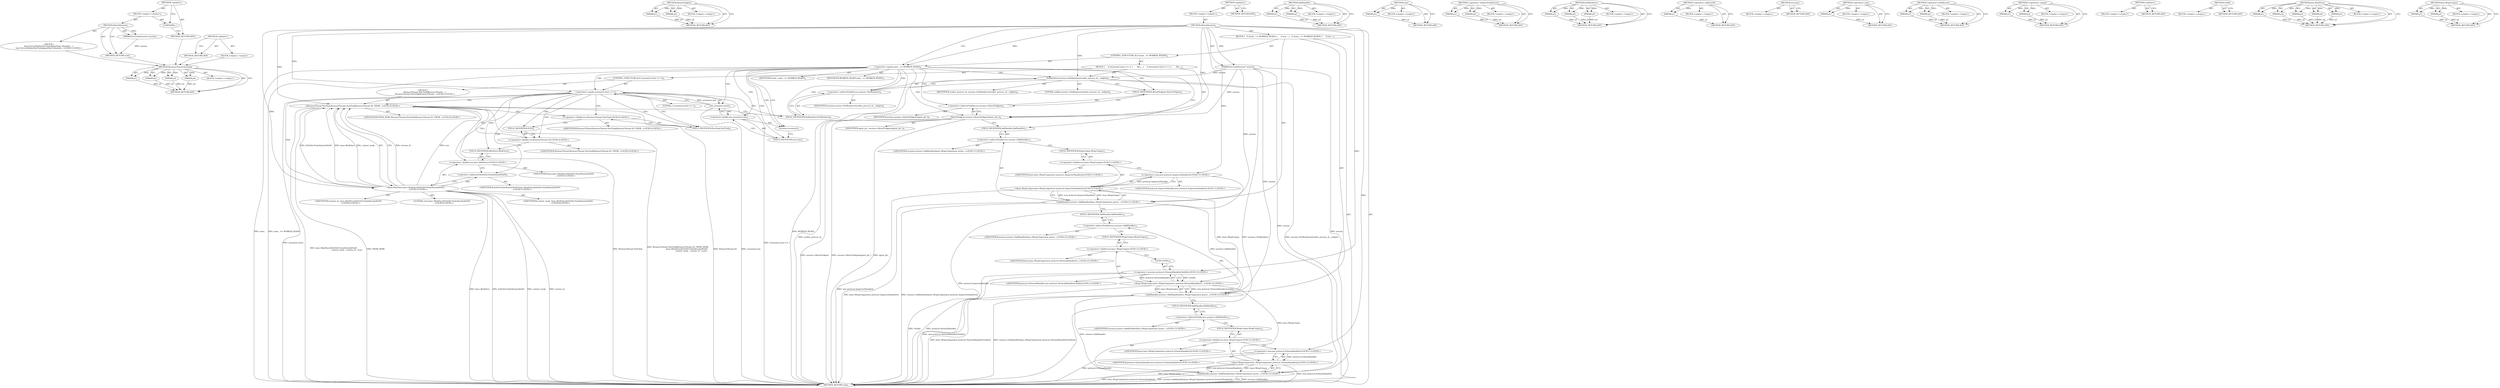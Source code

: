 digraph "&lt;global&gt;" {
vulnerable_131 [label=<(METHOD,BrowserThread.PostTask)>];
vulnerable_132 [label=<(PARAM,p1)>];
vulnerable_133 [label=<(PARAM,p2)>];
vulnerable_134 [label=<(PARAM,p3)>];
vulnerable_135 [label=<(PARAM,p4)>];
vulnerable_136 [label=<(BLOCK,&lt;empty&gt;,&lt;empty&gt;)>];
vulnerable_137 [label=<(METHOD_RETURN,ANY)>];
vulnerable_161 [label=<(METHOD,AttachToAgent)>];
vulnerable_162 [label=<(PARAM,p1)>];
vulnerable_163 [label=<(PARAM,p2)>];
vulnerable_164 [label=<(BLOCK,&lt;empty&gt;,&lt;empty&gt;)>];
vulnerable_165 [label=<(METHOD_RETURN,ANY)>];
vulnerable_6 [label=<(METHOD,&lt;global&gt;)<SUB>1</SUB>>];
vulnerable_7 [label=<(BLOCK,&lt;empty&gt;,&lt;empty&gt;)<SUB>1</SUB>>];
vulnerable_8 [label=<(METHOD,AttachSession)<SUB>1</SUB>>];
vulnerable_9 [label=<(PARAM,DevToolsSession* session)<SUB>1</SUB>>];
vulnerable_10 [label=<(BLOCK,{
   if (state_ == WORKER_READY) {
     if (ses...,{
   if (state_ == WORKER_READY) {
     if (ses...)<SUB>1</SUB>>];
vulnerable_11 [label=<(CONTROL_STRUCTURE,IF,if (state_ == WORKER_READY))<SUB>2</SUB>>];
vulnerable_12 [label=<(&lt;operator&gt;.equals,state_ == WORKER_READY)<SUB>2</SUB>>];
vulnerable_13 [label=<(IDENTIFIER,state_,state_ == WORKER_READY)<SUB>2</SUB>>];
vulnerable_14 [label=<(IDENTIFIER,WORKER_READY,state_ == WORKER_READY)<SUB>2</SUB>>];
vulnerable_15 [label=<(BLOCK,{
     if (sessions().size() == 1) {
       Bro...,{
     if (sessions().size() == 1) {
       Bro...)<SUB>2</SUB>>];
vulnerable_16 [label=<(CONTROL_STRUCTURE,IF,if (sessions().size() == 1))<SUB>3</SUB>>];
vulnerable_17 [label=<(&lt;operator&gt;.equals,sessions().size() == 1)<SUB>3</SUB>>];
vulnerable_18 [label=<(size,sessions().size())<SUB>3</SUB>>];
vulnerable_19 [label=<(&lt;operator&gt;.fieldAccess,sessions().size)<SUB>3</SUB>>];
vulnerable_20 [label=<(sessions,sessions())<SUB>3</SUB>>];
vulnerable_21 [label=<(FIELD_IDENTIFIER,size,size)<SUB>3</SUB>>];
vulnerable_22 [label=<(LITERAL,1,sessions().size() == 1)<SUB>3</SUB>>];
vulnerable_23 [label="<(BLOCK,{
       BrowserThread::PostTask(BrowserThread:...,{
       BrowserThread::PostTask(BrowserThread:...)<SUB>3</SUB>>"];
vulnerable_24 [label="<(BrowserThread.PostTask,BrowserThread::PostTask(BrowserThread::IO, FROM...)<SUB>4</SUB>>"];
vulnerable_25 [label="<(&lt;operator&gt;.fieldAccess,BrowserThread::PostTask)<SUB>4</SUB>>"];
vulnerable_26 [label="<(IDENTIFIER,BrowserThread,BrowserThread::PostTask(BrowserThread::IO, FROM...)<SUB>4</SUB>>"];
vulnerable_27 [label=<(FIELD_IDENTIFIER,PostTask,PostTask)<SUB>4</SUB>>];
vulnerable_28 [label="<(&lt;operator&gt;.fieldAccess,BrowserThread::IO)<SUB>4</SUB>>"];
vulnerable_29 [label="<(IDENTIFIER,BrowserThread,BrowserThread::PostTask(BrowserThread::IO, FROM...)<SUB>4</SUB>>"];
vulnerable_30 [label=<(FIELD_IDENTIFIER,IO,IO)<SUB>4</SUB>>];
vulnerable_31 [label="<(IDENTIFIER,FROM_HERE,BrowserThread::PostTask(BrowserThread::IO, FROM...)<SUB>4</SUB>>"];
vulnerable_32 [label="<(base.BindOnce,base::BindOnce(&amp;SetDevToolsAttachedOnIO,
      ...)<SUB>5</SUB>>"];
vulnerable_33 [label="<(&lt;operator&gt;.fieldAccess,base::BindOnce)<SUB>5</SUB>>"];
vulnerable_34 [label="<(IDENTIFIER,base,base::BindOnce(&amp;SetDevToolsAttachedOnIO,
      ...)<SUB>5</SUB>>"];
vulnerable_35 [label=<(FIELD_IDENTIFIER,BindOnce,BindOnce)<SUB>5</SUB>>];
vulnerable_36 [label=<(&lt;operator&gt;.addressOf,&amp;SetDevToolsAttachedOnIO)<SUB>5</SUB>>];
vulnerable_37 [label="<(IDENTIFIER,SetDevToolsAttachedOnIO,base::BindOnce(&amp;SetDevToolsAttachedOnIO,
      ...)<SUB>5</SUB>>"];
vulnerable_38 [label="<(IDENTIFIER,context_weak_,base::BindOnce(&amp;SetDevToolsAttachedOnIO,
      ...)<SUB>6</SUB>>"];
vulnerable_39 [label="<(IDENTIFIER,version_id_,base::BindOnce(&amp;SetDevToolsAttachedOnIO,
      ...)<SUB>6</SUB>>"];
vulnerable_40 [label="<(LITERAL,true,base::BindOnce(&amp;SetDevToolsAttachedOnIO,
      ...)<SUB>6</SUB>>"];
vulnerable_41 [label=<(SetRenderer,session-&gt;SetRenderer(worker_process_id_, nullptr))<SUB>8</SUB>>];
vulnerable_42 [label=<(&lt;operator&gt;.indirectFieldAccess,session-&gt;SetRenderer)<SUB>8</SUB>>];
vulnerable_43 [label=<(IDENTIFIER,session,session-&gt;SetRenderer(worker_process_id_, nullptr))<SUB>8</SUB>>];
vulnerable_44 [label=<(FIELD_IDENTIFIER,SetRenderer,SetRenderer)<SUB>8</SUB>>];
vulnerable_45 [label=<(IDENTIFIER,worker_process_id_,session-&gt;SetRenderer(worker_process_id_, nullptr))<SUB>8</SUB>>];
vulnerable_46 [label=<(LITERAL,nullptr,session-&gt;SetRenderer(worker_process_id_, nullptr))<SUB>8</SUB>>];
vulnerable_47 [label=<(AttachToAgent,session-&gt;AttachToAgent(agent_ptr_))<SUB>9</SUB>>];
vulnerable_48 [label=<(&lt;operator&gt;.indirectFieldAccess,session-&gt;AttachToAgent)<SUB>9</SUB>>];
vulnerable_49 [label=<(IDENTIFIER,session,session-&gt;AttachToAgent(agent_ptr_))<SUB>9</SUB>>];
vulnerable_50 [label=<(FIELD_IDENTIFIER,AttachToAgent,AttachToAgent)<SUB>9</SUB>>];
vulnerable_51 [label=<(IDENTIFIER,agent_ptr_,session-&gt;AttachToAgent(agent_ptr_))<SUB>9</SUB>>];
vulnerable_52 [label="<(AddHandler,session-&gt;AddHandler(base::WrapUnique(new protoc...)<SUB>11</SUB>>"];
vulnerable_53 [label=<(&lt;operator&gt;.indirectFieldAccess,session-&gt;AddHandler)<SUB>11</SUB>>];
vulnerable_54 [label="<(IDENTIFIER,session,session-&gt;AddHandler(base::WrapUnique(new protoc...)<SUB>11</SUB>>"];
vulnerable_55 [label=<(FIELD_IDENTIFIER,AddHandler,AddHandler)<SUB>11</SUB>>];
vulnerable_56 [label="<(base.WrapUnique,base::WrapUnique(new protocol::InspectorHandler()))<SUB>11</SUB>>"];
vulnerable_57 [label="<(&lt;operator&gt;.fieldAccess,base::WrapUnique)<SUB>11</SUB>>"];
vulnerable_58 [label="<(IDENTIFIER,base,base::WrapUnique(new protocol::InspectorHandler()))<SUB>11</SUB>>"];
vulnerable_59 [label=<(FIELD_IDENTIFIER,WrapUnique,WrapUnique)<SUB>11</SUB>>];
vulnerable_60 [label="<(&lt;operator&gt;.new,new protocol::InspectorHandler())<SUB>11</SUB>>"];
vulnerable_61 [label="<(IDENTIFIER,protocol::InspectorHandler,new protocol::InspectorHandler())<SUB>11</SUB>>"];
vulnerable_62 [label="<(AddHandler,session-&gt;AddHandler(base::WrapUnique(new protoc...)<SUB>12</SUB>>"];
vulnerable_63 [label=<(&lt;operator&gt;.indirectFieldAccess,session-&gt;AddHandler)<SUB>12</SUB>>];
vulnerable_64 [label="<(IDENTIFIER,session,session-&gt;AddHandler(base::WrapUnique(new protoc...)<SUB>12</SUB>>"];
vulnerable_65 [label=<(FIELD_IDENTIFIER,AddHandler,AddHandler)<SUB>12</SUB>>];
vulnerable_66 [label="<(base.WrapUnique,base::WrapUnique(new protocol::NetworkHandler(G...)<SUB>12</SUB>>"];
vulnerable_67 [label="<(&lt;operator&gt;.fieldAccess,base::WrapUnique)<SUB>12</SUB>>"];
vulnerable_68 [label="<(IDENTIFIER,base,base::WrapUnique(new protocol::NetworkHandler(G...)<SUB>12</SUB>>"];
vulnerable_69 [label=<(FIELD_IDENTIFIER,WrapUnique,WrapUnique)<SUB>12</SUB>>];
vulnerable_70 [label="<(&lt;operator&gt;.new,new protocol::NetworkHandler(GetId()))<SUB>12</SUB>>"];
vulnerable_71 [label="<(IDENTIFIER,protocol::NetworkHandler,new protocol::NetworkHandler(GetId()))<SUB>12</SUB>>"];
vulnerable_72 [label=<(GetId,GetId())<SUB>12</SUB>>];
vulnerable_73 [label="<(AddHandler,session-&gt;AddHandler(base::WrapUnique(new protoc...)<SUB>13</SUB>>"];
vulnerable_74 [label=<(&lt;operator&gt;.indirectFieldAccess,session-&gt;AddHandler)<SUB>13</SUB>>];
vulnerable_75 [label="<(IDENTIFIER,session,session-&gt;AddHandler(base::WrapUnique(new protoc...)<SUB>13</SUB>>"];
vulnerable_76 [label=<(FIELD_IDENTIFIER,AddHandler,AddHandler)<SUB>13</SUB>>];
vulnerable_77 [label="<(base.WrapUnique,base::WrapUnique(new protocol::SchemaHandler()))<SUB>13</SUB>>"];
vulnerable_78 [label="<(&lt;operator&gt;.fieldAccess,base::WrapUnique)<SUB>13</SUB>>"];
vulnerable_79 [label="<(IDENTIFIER,base,base::WrapUnique(new protocol::SchemaHandler()))<SUB>13</SUB>>"];
vulnerable_80 [label=<(FIELD_IDENTIFIER,WrapUnique,WrapUnique)<SUB>13</SUB>>];
vulnerable_81 [label="<(&lt;operator&gt;.new,new protocol::SchemaHandler())<SUB>13</SUB>>"];
vulnerable_82 [label="<(IDENTIFIER,protocol::SchemaHandler,new protocol::SchemaHandler())<SUB>13</SUB>>"];
vulnerable_83 [label=<(METHOD_RETURN,void)<SUB>1</SUB>>];
vulnerable_85 [label=<(METHOD_RETURN,ANY)<SUB>1</SUB>>];
vulnerable_166 [label=<(METHOD,AddHandler)>];
vulnerable_167 [label=<(PARAM,p1)>];
vulnerable_168 [label=<(PARAM,p2)>];
vulnerable_169 [label=<(BLOCK,&lt;empty&gt;,&lt;empty&gt;)>];
vulnerable_170 [label=<(METHOD_RETURN,ANY)>];
vulnerable_119 [label=<(METHOD,size)>];
vulnerable_120 [label=<(PARAM,p1)>];
vulnerable_121 [label=<(BLOCK,&lt;empty&gt;,&lt;empty&gt;)>];
vulnerable_122 [label=<(METHOD_RETURN,ANY)>];
vulnerable_156 [label=<(METHOD,&lt;operator&gt;.indirectFieldAccess)>];
vulnerable_157 [label=<(PARAM,p1)>];
vulnerable_158 [label=<(PARAM,p2)>];
vulnerable_159 [label=<(BLOCK,&lt;empty&gt;,&lt;empty&gt;)>];
vulnerable_160 [label=<(METHOD_RETURN,ANY)>];
vulnerable_150 [label=<(METHOD,SetRenderer)>];
vulnerable_151 [label=<(PARAM,p1)>];
vulnerable_152 [label=<(PARAM,p2)>];
vulnerable_153 [label=<(PARAM,p3)>];
vulnerable_154 [label=<(BLOCK,&lt;empty&gt;,&lt;empty&gt;)>];
vulnerable_155 [label=<(METHOD_RETURN,ANY)>];
vulnerable_146 [label=<(METHOD,&lt;operator&gt;.addressOf)>];
vulnerable_147 [label=<(PARAM,p1)>];
vulnerable_148 [label=<(BLOCK,&lt;empty&gt;,&lt;empty&gt;)>];
vulnerable_149 [label=<(METHOD_RETURN,ANY)>];
vulnerable_128 [label=<(METHOD,sessions)>];
vulnerable_129 [label=<(BLOCK,&lt;empty&gt;,&lt;empty&gt;)>];
vulnerable_130 [label=<(METHOD_RETURN,ANY)>];
vulnerable_176 [label=<(METHOD,&lt;operator&gt;.new)>];
vulnerable_177 [label=<(PARAM,p1)>];
vulnerable_178 [label=<(BLOCK,&lt;empty&gt;,&lt;empty&gt;)>];
vulnerable_179 [label=<(METHOD_RETURN,ANY)>];
vulnerable_123 [label=<(METHOD,&lt;operator&gt;.fieldAccess)>];
vulnerable_124 [label=<(PARAM,p1)>];
vulnerable_125 [label=<(PARAM,p2)>];
vulnerable_126 [label=<(BLOCK,&lt;empty&gt;,&lt;empty&gt;)>];
vulnerable_127 [label=<(METHOD_RETURN,ANY)>];
vulnerable_114 [label=<(METHOD,&lt;operator&gt;.equals)>];
vulnerable_115 [label=<(PARAM,p1)>];
vulnerable_116 [label=<(PARAM,p2)>];
vulnerable_117 [label=<(BLOCK,&lt;empty&gt;,&lt;empty&gt;)>];
vulnerable_118 [label=<(METHOD_RETURN,ANY)>];
vulnerable_108 [label=<(METHOD,&lt;global&gt;)<SUB>1</SUB>>];
vulnerable_109 [label=<(BLOCK,&lt;empty&gt;,&lt;empty&gt;)>];
vulnerable_110 [label=<(METHOD_RETURN,ANY)>];
vulnerable_180 [label=<(METHOD,GetId)>];
vulnerable_181 [label=<(BLOCK,&lt;empty&gt;,&lt;empty&gt;)>];
vulnerable_182 [label=<(METHOD_RETURN,ANY)>];
vulnerable_138 [label=<(METHOD,base.BindOnce)>];
vulnerable_139 [label=<(PARAM,p1)>];
vulnerable_140 [label=<(PARAM,p2)>];
vulnerable_141 [label=<(PARAM,p3)>];
vulnerable_142 [label=<(PARAM,p4)>];
vulnerable_143 [label=<(PARAM,p5)>];
vulnerable_144 [label=<(BLOCK,&lt;empty&gt;,&lt;empty&gt;)>];
vulnerable_145 [label=<(METHOD_RETURN,ANY)>];
vulnerable_171 [label=<(METHOD,base.WrapUnique)>];
vulnerable_172 [label=<(PARAM,p1)>];
vulnerable_173 [label=<(PARAM,p2)>];
vulnerable_174 [label=<(BLOCK,&lt;empty&gt;,&lt;empty&gt;)>];
vulnerable_175 [label=<(METHOD_RETURN,ANY)>];
fixed_6 [label=<(METHOD,&lt;global&gt;)<SUB>1</SUB>>];
fixed_7 [label=<(BLOCK,&lt;empty&gt;,&lt;empty&gt;)<SUB>1</SUB>>];
fixed_8 [label=<(METHOD,AttachSession)<SUB>1</SUB>>];
fixed_9 [label=<(PARAM,DevToolsSession* session)<SUB>1</SUB>>];
fixed_10 [label="<(BLOCK,{
bool ServiceWorkerDevToolsAgentHost::AttachSe...,{
bool ServiceWorkerDevToolsAgentHost::AttachSe...)<SUB>1</SUB>>"];
fixed_11 [label=<(METHOD_RETURN,void)<SUB>1</SUB>>];
fixed_13 [label=<(UNKNOWN,,)>];
fixed_14 [label=<(METHOD_RETURN,ANY)<SUB>1</SUB>>];
fixed_23 [label=<(METHOD,&lt;global&gt;)<SUB>1</SUB>>];
fixed_24 [label=<(BLOCK,&lt;empty&gt;,&lt;empty&gt;)>];
fixed_25 [label=<(METHOD_RETURN,ANY)>];
vulnerable_131 -> vulnerable_132  [key=0, label="AST: "];
vulnerable_131 -> vulnerable_132  [key=1, label="DDG: "];
vulnerable_131 -> vulnerable_136  [key=0, label="AST: "];
vulnerable_131 -> vulnerable_133  [key=0, label="AST: "];
vulnerable_131 -> vulnerable_133  [key=1, label="DDG: "];
vulnerable_131 -> vulnerable_137  [key=0, label="AST: "];
vulnerable_131 -> vulnerable_137  [key=1, label="CFG: "];
vulnerable_131 -> vulnerable_134  [key=0, label="AST: "];
vulnerable_131 -> vulnerable_134  [key=1, label="DDG: "];
vulnerable_131 -> vulnerable_135  [key=0, label="AST: "];
vulnerable_131 -> vulnerable_135  [key=1, label="DDG: "];
vulnerable_132 -> vulnerable_137  [key=0, label="DDG: p1"];
vulnerable_133 -> vulnerable_137  [key=0, label="DDG: p2"];
vulnerable_134 -> vulnerable_137  [key=0, label="DDG: p3"];
vulnerable_135 -> vulnerable_137  [key=0, label="DDG: p4"];
vulnerable_161 -> vulnerable_162  [key=0, label="AST: "];
vulnerable_161 -> vulnerable_162  [key=1, label="DDG: "];
vulnerable_161 -> vulnerable_164  [key=0, label="AST: "];
vulnerable_161 -> vulnerable_163  [key=0, label="AST: "];
vulnerable_161 -> vulnerable_163  [key=1, label="DDG: "];
vulnerable_161 -> vulnerable_165  [key=0, label="AST: "];
vulnerable_161 -> vulnerable_165  [key=1, label="CFG: "];
vulnerable_162 -> vulnerable_165  [key=0, label="DDG: p1"];
vulnerable_163 -> vulnerable_165  [key=0, label="DDG: p2"];
vulnerable_6 -> vulnerable_7  [key=0, label="AST: "];
vulnerable_6 -> vulnerable_85  [key=0, label="AST: "];
vulnerable_6 -> vulnerable_85  [key=1, label="CFG: "];
vulnerable_7 -> vulnerable_8  [key=0, label="AST: "];
vulnerable_8 -> vulnerable_9  [key=0, label="AST: "];
vulnerable_8 -> vulnerable_9  [key=1, label="DDG: "];
vulnerable_8 -> vulnerable_10  [key=0, label="AST: "];
vulnerable_8 -> vulnerable_83  [key=0, label="AST: "];
vulnerable_8 -> vulnerable_12  [key=0, label="CFG: "];
vulnerable_8 -> vulnerable_12  [key=1, label="DDG: "];
vulnerable_8 -> vulnerable_41  [key=0, label="DDG: "];
vulnerable_8 -> vulnerable_47  [key=0, label="DDG: "];
vulnerable_8 -> vulnerable_60  [key=0, label="DDG: "];
vulnerable_8 -> vulnerable_70  [key=0, label="DDG: "];
vulnerable_8 -> vulnerable_81  [key=0, label="DDG: "];
vulnerable_8 -> vulnerable_17  [key=0, label="DDG: "];
vulnerable_8 -> vulnerable_24  [key=0, label="DDG: "];
vulnerable_8 -> vulnerable_32  [key=0, label="DDG: "];
vulnerable_9 -> vulnerable_83  [key=0, label="DDG: session"];
vulnerable_9 -> vulnerable_52  [key=0, label="DDG: session"];
vulnerable_9 -> vulnerable_62  [key=0, label="DDG: session"];
vulnerable_9 -> vulnerable_73  [key=0, label="DDG: session"];
vulnerable_9 -> vulnerable_41  [key=0, label="DDG: session"];
vulnerable_9 -> vulnerable_47  [key=0, label="DDG: session"];
vulnerable_10 -> vulnerable_11  [key=0, label="AST: "];
vulnerable_10 -> vulnerable_52  [key=0, label="AST: "];
vulnerable_10 -> vulnerable_62  [key=0, label="AST: "];
vulnerable_10 -> vulnerable_73  [key=0, label="AST: "];
vulnerable_11 -> vulnerable_12  [key=0, label="AST: "];
vulnerable_11 -> vulnerable_15  [key=0, label="AST: "];
vulnerable_12 -> vulnerable_13  [key=0, label="AST: "];
vulnerable_12 -> vulnerable_14  [key=0, label="AST: "];
vulnerable_12 -> vulnerable_20  [key=0, label="CFG: "];
vulnerable_12 -> vulnerable_20  [key=1, label="CDG: "];
vulnerable_12 -> vulnerable_55  [key=0, label="CFG: "];
vulnerable_12 -> vulnerable_83  [key=0, label="DDG: state_"];
vulnerable_12 -> vulnerable_83  [key=1, label="DDG: state_ == WORKER_READY"];
vulnerable_12 -> vulnerable_83  [key=2, label="DDG: WORKER_READY"];
vulnerable_12 -> vulnerable_17  [key=0, label="CDG: "];
vulnerable_12 -> vulnerable_47  [key=0, label="CDG: "];
vulnerable_12 -> vulnerable_21  [key=0, label="CDG: "];
vulnerable_12 -> vulnerable_48  [key=0, label="CDG: "];
vulnerable_12 -> vulnerable_42  [key=0, label="CDG: "];
vulnerable_12 -> vulnerable_19  [key=0, label="CDG: "];
vulnerable_12 -> vulnerable_41  [key=0, label="CDG: "];
vulnerable_12 -> vulnerable_18  [key=0, label="CDG: "];
vulnerable_12 -> vulnerable_50  [key=0, label="CDG: "];
vulnerable_12 -> vulnerable_44  [key=0, label="CDG: "];
vulnerable_15 -> vulnerable_16  [key=0, label="AST: "];
vulnerable_15 -> vulnerable_41  [key=0, label="AST: "];
vulnerable_15 -> vulnerable_47  [key=0, label="AST: "];
vulnerable_16 -> vulnerable_17  [key=0, label="AST: "];
vulnerable_16 -> vulnerable_23  [key=0, label="AST: "];
vulnerable_17 -> vulnerable_18  [key=0, label="AST: "];
vulnerable_17 -> vulnerable_22  [key=0, label="AST: "];
vulnerable_17 -> vulnerable_27  [key=0, label="CFG: "];
vulnerable_17 -> vulnerable_27  [key=1, label="CDG: "];
vulnerable_17 -> vulnerable_44  [key=0, label="CFG: "];
vulnerable_17 -> vulnerable_83  [key=0, label="DDG: sessions().size()"];
vulnerable_17 -> vulnerable_83  [key=1, label="DDG: sessions().size() == 1"];
vulnerable_17 -> vulnerable_24  [key=0, label="CDG: "];
vulnerable_17 -> vulnerable_30  [key=0, label="CDG: "];
vulnerable_17 -> vulnerable_32  [key=0, label="CDG: "];
vulnerable_17 -> vulnerable_33  [key=0, label="CDG: "];
vulnerable_17 -> vulnerable_28  [key=0, label="CDG: "];
vulnerable_17 -> vulnerable_36  [key=0, label="CDG: "];
vulnerable_17 -> vulnerable_25  [key=0, label="CDG: "];
vulnerable_17 -> vulnerable_35  [key=0, label="CDG: "];
vulnerable_18 -> vulnerable_19  [key=0, label="AST: "];
vulnerable_18 -> vulnerable_17  [key=0, label="CFG: "];
vulnerable_18 -> vulnerable_17  [key=1, label="DDG: sessions().size"];
vulnerable_18 -> vulnerable_83  [key=0, label="DDG: sessions().size"];
vulnerable_19 -> vulnerable_20  [key=0, label="AST: "];
vulnerable_19 -> vulnerable_21  [key=0, label="AST: "];
vulnerable_19 -> vulnerable_18  [key=0, label="CFG: "];
vulnerable_20 -> vulnerable_21  [key=0, label="CFG: "];
vulnerable_21 -> vulnerable_19  [key=0, label="CFG: "];
vulnerable_23 -> vulnerable_24  [key=0, label="AST: "];
vulnerable_24 -> vulnerable_25  [key=0, label="AST: "];
vulnerable_24 -> vulnerable_28  [key=0, label="AST: "];
vulnerable_24 -> vulnerable_31  [key=0, label="AST: "];
vulnerable_24 -> vulnerable_32  [key=0, label="AST: "];
vulnerable_24 -> vulnerable_44  [key=0, label="CFG: "];
vulnerable_24 -> vulnerable_83  [key=0, label="DDG: BrowserThread::PostTask"];
vulnerable_24 -> vulnerable_83  [key=1, label="DDG: BrowserThread::IO"];
vulnerable_24 -> vulnerable_83  [key=2, label="DDG: base::BindOnce(&amp;SetDevToolsAttachedOnIO,
                                             context_weak_, version_id_, true)"];
vulnerable_24 -> vulnerable_83  [key=3, label="DDG: BrowserThread::PostTask(BrowserThread::IO, FROM_HERE,
                              base::BindOnce(&amp;SetDevToolsAttachedOnIO,
                                             context_weak_, version_id_, true))"];
vulnerable_24 -> vulnerable_83  [key=4, label="DDG: FROM_HERE"];
vulnerable_25 -> vulnerable_26  [key=0, label="AST: "];
vulnerable_25 -> vulnerable_27  [key=0, label="AST: "];
vulnerable_25 -> vulnerable_30  [key=0, label="CFG: "];
vulnerable_27 -> vulnerable_25  [key=0, label="CFG: "];
vulnerable_28 -> vulnerable_29  [key=0, label="AST: "];
vulnerable_28 -> vulnerable_30  [key=0, label="AST: "];
vulnerable_28 -> vulnerable_35  [key=0, label="CFG: "];
vulnerable_30 -> vulnerable_28  [key=0, label="CFG: "];
vulnerable_32 -> vulnerable_33  [key=0, label="AST: "];
vulnerable_32 -> vulnerable_36  [key=0, label="AST: "];
vulnerable_32 -> vulnerable_38  [key=0, label="AST: "];
vulnerable_32 -> vulnerable_39  [key=0, label="AST: "];
vulnerable_32 -> vulnerable_40  [key=0, label="AST: "];
vulnerable_32 -> vulnerable_24  [key=0, label="CFG: "];
vulnerable_32 -> vulnerable_24  [key=1, label="DDG: version_id_"];
vulnerable_32 -> vulnerable_24  [key=2, label="DDG: true"];
vulnerable_32 -> vulnerable_24  [key=3, label="DDG: &amp;SetDevToolsAttachedOnIO"];
vulnerable_32 -> vulnerable_24  [key=4, label="DDG: base::BindOnce"];
vulnerable_32 -> vulnerable_24  [key=5, label="DDG: context_weak_"];
vulnerable_32 -> vulnerable_83  [key=0, label="DDG: base::BindOnce"];
vulnerable_32 -> vulnerable_83  [key=1, label="DDG: &amp;SetDevToolsAttachedOnIO"];
vulnerable_32 -> vulnerable_83  [key=2, label="DDG: context_weak_"];
vulnerable_32 -> vulnerable_83  [key=3, label="DDG: version_id_"];
vulnerable_33 -> vulnerable_34  [key=0, label="AST: "];
vulnerable_33 -> vulnerable_35  [key=0, label="AST: "];
vulnerable_33 -> vulnerable_36  [key=0, label="CFG: "];
vulnerable_35 -> vulnerable_33  [key=0, label="CFG: "];
vulnerable_36 -> vulnerable_37  [key=0, label="AST: "];
vulnerable_36 -> vulnerable_32  [key=0, label="CFG: "];
vulnerable_41 -> vulnerable_42  [key=0, label="AST: "];
vulnerable_41 -> vulnerable_45  [key=0, label="AST: "];
vulnerable_41 -> vulnerable_46  [key=0, label="AST: "];
vulnerable_41 -> vulnerable_50  [key=0, label="CFG: "];
vulnerable_41 -> vulnerable_83  [key=0, label="DDG: session-&gt;SetRenderer"];
vulnerable_41 -> vulnerable_83  [key=1, label="DDG: session-&gt;SetRenderer(worker_process_id_, nullptr)"];
vulnerable_41 -> vulnerable_83  [key=2, label="DDG: worker_process_id_"];
vulnerable_42 -> vulnerable_43  [key=0, label="AST: "];
vulnerable_42 -> vulnerable_44  [key=0, label="AST: "];
vulnerable_42 -> vulnerable_41  [key=0, label="CFG: "];
vulnerable_44 -> vulnerable_42  [key=0, label="CFG: "];
vulnerable_47 -> vulnerable_48  [key=0, label="AST: "];
vulnerable_47 -> vulnerable_51  [key=0, label="AST: "];
vulnerable_47 -> vulnerable_55  [key=0, label="CFG: "];
vulnerable_47 -> vulnerable_83  [key=0, label="DDG: session-&gt;AttachToAgent"];
vulnerable_47 -> vulnerable_83  [key=1, label="DDG: session-&gt;AttachToAgent(agent_ptr_)"];
vulnerable_47 -> vulnerable_83  [key=2, label="DDG: agent_ptr_"];
vulnerable_48 -> vulnerable_49  [key=0, label="AST: "];
vulnerable_48 -> vulnerable_50  [key=0, label="AST: "];
vulnerable_48 -> vulnerable_47  [key=0, label="CFG: "];
vulnerable_50 -> vulnerable_48  [key=0, label="CFG: "];
vulnerable_52 -> vulnerable_53  [key=0, label="AST: "];
vulnerable_52 -> vulnerable_56  [key=0, label="AST: "];
vulnerable_52 -> vulnerable_65  [key=0, label="CFG: "];
vulnerable_52 -> vulnerable_83  [key=0, label="DDG: base::WrapUnique(new protocol::InspectorHandler())"];
vulnerable_52 -> vulnerable_83  [key=1, label="DDG: session-&gt;AddHandler(base::WrapUnique(new protocol::InspectorHandler()))"];
vulnerable_52 -> vulnerable_62  [key=0, label="DDG: session-&gt;AddHandler"];
vulnerable_53 -> vulnerable_54  [key=0, label="AST: "];
vulnerable_53 -> vulnerable_55  [key=0, label="AST: "];
vulnerable_53 -> vulnerable_59  [key=0, label="CFG: "];
vulnerable_55 -> vulnerable_53  [key=0, label="CFG: "];
vulnerable_56 -> vulnerable_57  [key=0, label="AST: "];
vulnerable_56 -> vulnerable_60  [key=0, label="AST: "];
vulnerable_56 -> vulnerable_52  [key=0, label="CFG: "];
vulnerable_56 -> vulnerable_52  [key=1, label="DDG: base::WrapUnique"];
vulnerable_56 -> vulnerable_52  [key=2, label="DDG: new protocol::InspectorHandler()"];
vulnerable_56 -> vulnerable_83  [key=0, label="DDG: new protocol::InspectorHandler()"];
vulnerable_56 -> vulnerable_66  [key=0, label="DDG: base::WrapUnique"];
vulnerable_57 -> vulnerable_58  [key=0, label="AST: "];
vulnerable_57 -> vulnerable_59  [key=0, label="AST: "];
vulnerable_57 -> vulnerable_60  [key=0, label="CFG: "];
vulnerable_59 -> vulnerable_57  [key=0, label="CFG: "];
vulnerable_60 -> vulnerable_61  [key=0, label="AST: "];
vulnerable_60 -> vulnerable_56  [key=0, label="CFG: "];
vulnerable_60 -> vulnerable_56  [key=1, label="DDG: protocol::InspectorHandler"];
vulnerable_60 -> vulnerable_83  [key=0, label="DDG: protocol::InspectorHandler"];
vulnerable_62 -> vulnerable_63  [key=0, label="AST: "];
vulnerable_62 -> vulnerable_66  [key=0, label="AST: "];
vulnerable_62 -> vulnerable_76  [key=0, label="CFG: "];
vulnerable_62 -> vulnerable_83  [key=0, label="DDG: base::WrapUnique(new protocol::NetworkHandler(GetId()))"];
vulnerable_62 -> vulnerable_83  [key=1, label="DDG: session-&gt;AddHandler(base::WrapUnique(new protocol::NetworkHandler(GetId())))"];
vulnerable_62 -> vulnerable_73  [key=0, label="DDG: session-&gt;AddHandler"];
vulnerable_63 -> vulnerable_64  [key=0, label="AST: "];
vulnerable_63 -> vulnerable_65  [key=0, label="AST: "];
vulnerable_63 -> vulnerable_69  [key=0, label="CFG: "];
vulnerable_65 -> vulnerable_63  [key=0, label="CFG: "];
vulnerable_66 -> vulnerable_67  [key=0, label="AST: "];
vulnerable_66 -> vulnerable_70  [key=0, label="AST: "];
vulnerable_66 -> vulnerable_62  [key=0, label="CFG: "];
vulnerable_66 -> vulnerable_62  [key=1, label="DDG: base::WrapUnique"];
vulnerable_66 -> vulnerable_62  [key=2, label="DDG: new protocol::NetworkHandler(GetId())"];
vulnerable_66 -> vulnerable_83  [key=0, label="DDG: new protocol::NetworkHandler(GetId())"];
vulnerable_66 -> vulnerable_77  [key=0, label="DDG: base::WrapUnique"];
vulnerable_67 -> vulnerable_68  [key=0, label="AST: "];
vulnerable_67 -> vulnerable_69  [key=0, label="AST: "];
vulnerable_67 -> vulnerable_72  [key=0, label="CFG: "];
vulnerable_69 -> vulnerable_67  [key=0, label="CFG: "];
vulnerable_70 -> vulnerable_71  [key=0, label="AST: "];
vulnerable_70 -> vulnerable_72  [key=0, label="AST: "];
vulnerable_70 -> vulnerable_66  [key=0, label="CFG: "];
vulnerable_70 -> vulnerable_66  [key=1, label="DDG: protocol::NetworkHandler"];
vulnerable_70 -> vulnerable_66  [key=2, label="DDG: GetId()"];
vulnerable_70 -> vulnerable_83  [key=0, label="DDG: GetId()"];
vulnerable_70 -> vulnerable_83  [key=1, label="DDG: protocol::NetworkHandler"];
vulnerable_72 -> vulnerable_70  [key=0, label="CFG: "];
vulnerable_73 -> vulnerable_74  [key=0, label="AST: "];
vulnerable_73 -> vulnerable_77  [key=0, label="AST: "];
vulnerable_73 -> vulnerable_83  [key=0, label="CFG: "];
vulnerable_73 -> vulnerable_83  [key=1, label="DDG: session-&gt;AddHandler"];
vulnerable_73 -> vulnerable_83  [key=2, label="DDG: base::WrapUnique(new protocol::SchemaHandler())"];
vulnerable_73 -> vulnerable_83  [key=3, label="DDG: session-&gt;AddHandler(base::WrapUnique(new protocol::SchemaHandler()))"];
vulnerable_74 -> vulnerable_75  [key=0, label="AST: "];
vulnerable_74 -> vulnerable_76  [key=0, label="AST: "];
vulnerable_74 -> vulnerable_80  [key=0, label="CFG: "];
vulnerable_76 -> vulnerable_74  [key=0, label="CFG: "];
vulnerable_77 -> vulnerable_78  [key=0, label="AST: "];
vulnerable_77 -> vulnerable_81  [key=0, label="AST: "];
vulnerable_77 -> vulnerable_73  [key=0, label="CFG: "];
vulnerable_77 -> vulnerable_73  [key=1, label="DDG: base::WrapUnique"];
vulnerable_77 -> vulnerable_73  [key=2, label="DDG: new protocol::SchemaHandler()"];
vulnerable_77 -> vulnerable_83  [key=0, label="DDG: base::WrapUnique"];
vulnerable_77 -> vulnerable_83  [key=1, label="DDG: new protocol::SchemaHandler()"];
vulnerable_78 -> vulnerable_79  [key=0, label="AST: "];
vulnerable_78 -> vulnerable_80  [key=0, label="AST: "];
vulnerable_78 -> vulnerable_81  [key=0, label="CFG: "];
vulnerable_80 -> vulnerable_78  [key=0, label="CFG: "];
vulnerable_81 -> vulnerable_82  [key=0, label="AST: "];
vulnerable_81 -> vulnerable_77  [key=0, label="CFG: "];
vulnerable_81 -> vulnerable_77  [key=1, label="DDG: protocol::SchemaHandler"];
vulnerable_81 -> vulnerable_83  [key=0, label="DDG: protocol::SchemaHandler"];
vulnerable_166 -> vulnerable_167  [key=0, label="AST: "];
vulnerable_166 -> vulnerable_167  [key=1, label="DDG: "];
vulnerable_166 -> vulnerable_169  [key=0, label="AST: "];
vulnerable_166 -> vulnerable_168  [key=0, label="AST: "];
vulnerable_166 -> vulnerable_168  [key=1, label="DDG: "];
vulnerable_166 -> vulnerable_170  [key=0, label="AST: "];
vulnerable_166 -> vulnerable_170  [key=1, label="CFG: "];
vulnerable_167 -> vulnerable_170  [key=0, label="DDG: p1"];
vulnerable_168 -> vulnerable_170  [key=0, label="DDG: p2"];
vulnerable_119 -> vulnerable_120  [key=0, label="AST: "];
vulnerable_119 -> vulnerable_120  [key=1, label="DDG: "];
vulnerable_119 -> vulnerable_121  [key=0, label="AST: "];
vulnerable_119 -> vulnerable_122  [key=0, label="AST: "];
vulnerable_119 -> vulnerable_122  [key=1, label="CFG: "];
vulnerable_120 -> vulnerable_122  [key=0, label="DDG: p1"];
vulnerable_156 -> vulnerable_157  [key=0, label="AST: "];
vulnerable_156 -> vulnerable_157  [key=1, label="DDG: "];
vulnerable_156 -> vulnerable_159  [key=0, label="AST: "];
vulnerable_156 -> vulnerable_158  [key=0, label="AST: "];
vulnerable_156 -> vulnerable_158  [key=1, label="DDG: "];
vulnerable_156 -> vulnerable_160  [key=0, label="AST: "];
vulnerable_156 -> vulnerable_160  [key=1, label="CFG: "];
vulnerable_157 -> vulnerable_160  [key=0, label="DDG: p1"];
vulnerable_158 -> vulnerable_160  [key=0, label="DDG: p2"];
vulnerable_150 -> vulnerable_151  [key=0, label="AST: "];
vulnerable_150 -> vulnerable_151  [key=1, label="DDG: "];
vulnerable_150 -> vulnerable_154  [key=0, label="AST: "];
vulnerable_150 -> vulnerable_152  [key=0, label="AST: "];
vulnerable_150 -> vulnerable_152  [key=1, label="DDG: "];
vulnerable_150 -> vulnerable_155  [key=0, label="AST: "];
vulnerable_150 -> vulnerable_155  [key=1, label="CFG: "];
vulnerable_150 -> vulnerable_153  [key=0, label="AST: "];
vulnerable_150 -> vulnerable_153  [key=1, label="DDG: "];
vulnerable_151 -> vulnerable_155  [key=0, label="DDG: p1"];
vulnerable_152 -> vulnerable_155  [key=0, label="DDG: p2"];
vulnerable_153 -> vulnerable_155  [key=0, label="DDG: p3"];
vulnerable_146 -> vulnerable_147  [key=0, label="AST: "];
vulnerable_146 -> vulnerable_147  [key=1, label="DDG: "];
vulnerable_146 -> vulnerable_148  [key=0, label="AST: "];
vulnerable_146 -> vulnerable_149  [key=0, label="AST: "];
vulnerable_146 -> vulnerable_149  [key=1, label="CFG: "];
vulnerable_147 -> vulnerable_149  [key=0, label="DDG: p1"];
vulnerable_128 -> vulnerable_129  [key=0, label="AST: "];
vulnerable_128 -> vulnerable_130  [key=0, label="AST: "];
vulnerable_128 -> vulnerable_130  [key=1, label="CFG: "];
vulnerable_176 -> vulnerable_177  [key=0, label="AST: "];
vulnerable_176 -> vulnerable_177  [key=1, label="DDG: "];
vulnerable_176 -> vulnerable_178  [key=0, label="AST: "];
vulnerable_176 -> vulnerable_179  [key=0, label="AST: "];
vulnerable_176 -> vulnerable_179  [key=1, label="CFG: "];
vulnerable_177 -> vulnerable_179  [key=0, label="DDG: p1"];
vulnerable_123 -> vulnerable_124  [key=0, label="AST: "];
vulnerable_123 -> vulnerable_124  [key=1, label="DDG: "];
vulnerable_123 -> vulnerable_126  [key=0, label="AST: "];
vulnerable_123 -> vulnerable_125  [key=0, label="AST: "];
vulnerable_123 -> vulnerable_125  [key=1, label="DDG: "];
vulnerable_123 -> vulnerable_127  [key=0, label="AST: "];
vulnerable_123 -> vulnerable_127  [key=1, label="CFG: "];
vulnerable_124 -> vulnerable_127  [key=0, label="DDG: p1"];
vulnerable_125 -> vulnerable_127  [key=0, label="DDG: p2"];
vulnerable_114 -> vulnerable_115  [key=0, label="AST: "];
vulnerable_114 -> vulnerable_115  [key=1, label="DDG: "];
vulnerable_114 -> vulnerable_117  [key=0, label="AST: "];
vulnerable_114 -> vulnerable_116  [key=0, label="AST: "];
vulnerable_114 -> vulnerable_116  [key=1, label="DDG: "];
vulnerable_114 -> vulnerable_118  [key=0, label="AST: "];
vulnerable_114 -> vulnerable_118  [key=1, label="CFG: "];
vulnerable_115 -> vulnerable_118  [key=0, label="DDG: p1"];
vulnerable_116 -> vulnerable_118  [key=0, label="DDG: p2"];
vulnerable_108 -> vulnerable_109  [key=0, label="AST: "];
vulnerable_108 -> vulnerable_110  [key=0, label="AST: "];
vulnerable_108 -> vulnerable_110  [key=1, label="CFG: "];
vulnerable_180 -> vulnerable_181  [key=0, label="AST: "];
vulnerable_180 -> vulnerable_182  [key=0, label="AST: "];
vulnerable_180 -> vulnerable_182  [key=1, label="CFG: "];
vulnerable_138 -> vulnerable_139  [key=0, label="AST: "];
vulnerable_138 -> vulnerable_139  [key=1, label="DDG: "];
vulnerable_138 -> vulnerable_144  [key=0, label="AST: "];
vulnerable_138 -> vulnerable_140  [key=0, label="AST: "];
vulnerable_138 -> vulnerable_140  [key=1, label="DDG: "];
vulnerable_138 -> vulnerable_145  [key=0, label="AST: "];
vulnerable_138 -> vulnerable_145  [key=1, label="CFG: "];
vulnerable_138 -> vulnerable_141  [key=0, label="AST: "];
vulnerable_138 -> vulnerable_141  [key=1, label="DDG: "];
vulnerable_138 -> vulnerable_142  [key=0, label="AST: "];
vulnerable_138 -> vulnerable_142  [key=1, label="DDG: "];
vulnerable_138 -> vulnerable_143  [key=0, label="AST: "];
vulnerable_138 -> vulnerable_143  [key=1, label="DDG: "];
vulnerable_139 -> vulnerable_145  [key=0, label="DDG: p1"];
vulnerable_140 -> vulnerable_145  [key=0, label="DDG: p2"];
vulnerable_141 -> vulnerable_145  [key=0, label="DDG: p3"];
vulnerable_142 -> vulnerable_145  [key=0, label="DDG: p4"];
vulnerable_143 -> vulnerable_145  [key=0, label="DDG: p5"];
vulnerable_171 -> vulnerable_172  [key=0, label="AST: "];
vulnerable_171 -> vulnerable_172  [key=1, label="DDG: "];
vulnerable_171 -> vulnerable_174  [key=0, label="AST: "];
vulnerable_171 -> vulnerable_173  [key=0, label="AST: "];
vulnerable_171 -> vulnerable_173  [key=1, label="DDG: "];
vulnerable_171 -> vulnerable_175  [key=0, label="AST: "];
vulnerable_171 -> vulnerable_175  [key=1, label="CFG: "];
vulnerable_172 -> vulnerable_175  [key=0, label="DDG: p1"];
vulnerable_173 -> vulnerable_175  [key=0, label="DDG: p2"];
fixed_6 -> fixed_7  [key=0, label="AST: "];
fixed_6 -> fixed_14  [key=0, label="AST: "];
fixed_6 -> fixed_13  [key=0, label="CFG: "];
fixed_7 -> fixed_8  [key=0, label="AST: "];
fixed_7 -> fixed_13  [key=0, label="AST: "];
fixed_8 -> fixed_9  [key=0, label="AST: "];
fixed_8 -> fixed_9  [key=1, label="DDG: "];
fixed_8 -> fixed_10  [key=0, label="AST: "];
fixed_8 -> fixed_11  [key=0, label="AST: "];
fixed_8 -> fixed_11  [key=1, label="CFG: "];
fixed_9 -> fixed_11  [key=0, label="DDG: session"];
fixed_10 -> vulnerable_131  [key=0];
fixed_11 -> vulnerable_131  [key=0];
fixed_13 -> fixed_14  [key=0, label="CFG: "];
fixed_14 -> vulnerable_131  [key=0];
fixed_23 -> fixed_24  [key=0, label="AST: "];
fixed_23 -> fixed_25  [key=0, label="AST: "];
fixed_23 -> fixed_25  [key=1, label="CFG: "];
fixed_24 -> vulnerable_131  [key=0];
fixed_25 -> vulnerable_131  [key=0];
}
